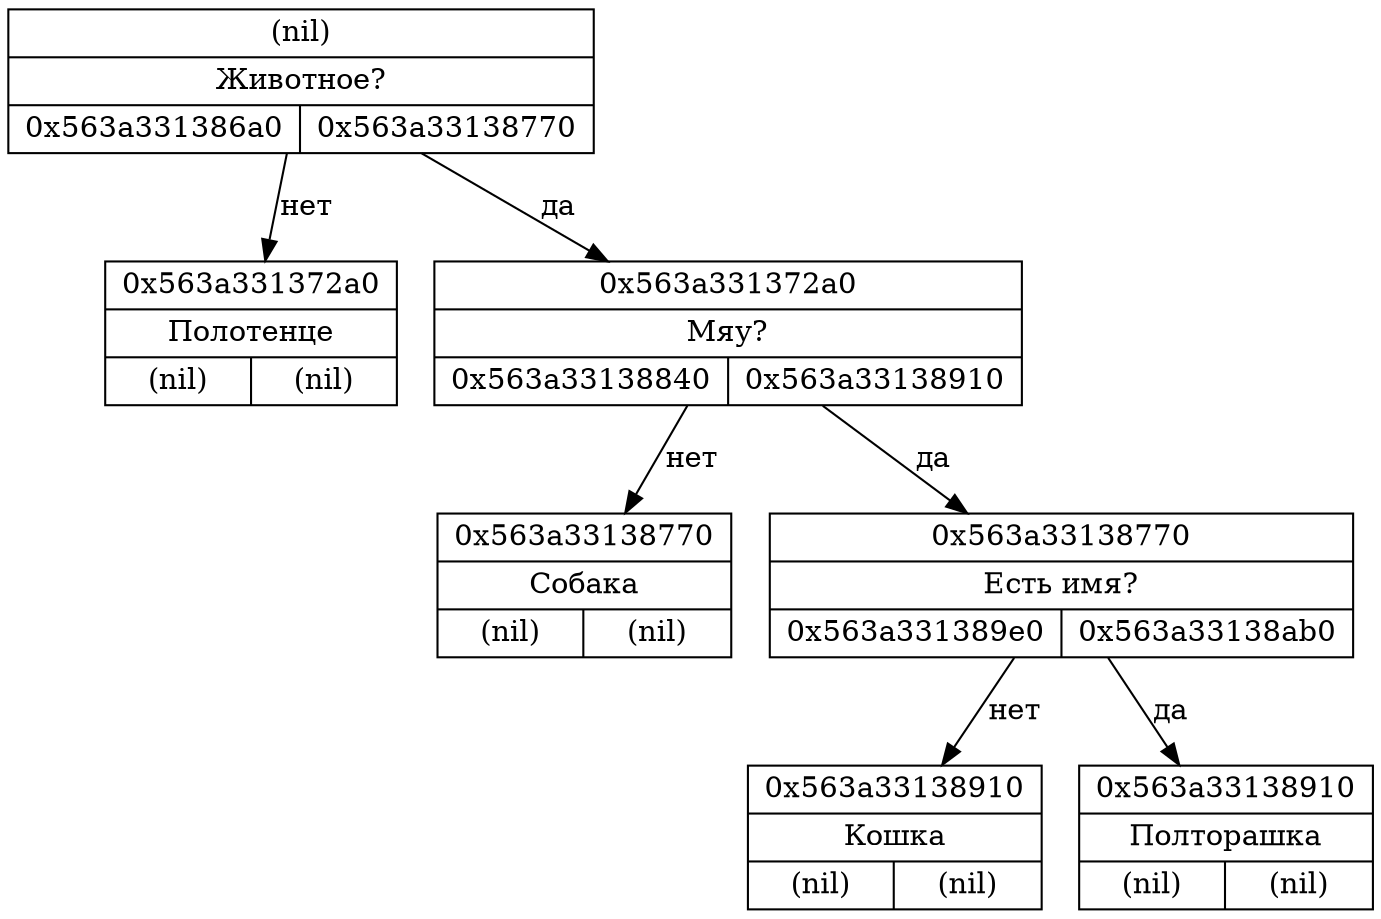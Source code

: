 digraph G{
rankdir=HR;
node0x563a331372a0 [shape=record, label = "{(nil) | {Животное?} | {0x563a331386a0 | 0x563a33138770}}", rang = 0]
node0x563a331386a0 [shape=record, label = "{0x563a331372a0 | {Полотенце} | {(nil) | (nil)}}", rang = 1]
node0x563a33138770 [shape=record, label = "{0x563a331372a0 | {Мяу?} | {0x563a33138840 | 0x563a33138910}}", rang = 1]
node0x563a33138840 [shape=record, label = "{0x563a33138770 | {Собака} | {(nil) | (nil)}}", rang = 2]
node0x563a33138910 [shape=record, label = "{0x563a33138770 | {Есть имя?} | {0x563a331389e0 | 0x563a33138ab0}}", rang = 2]
node0x563a331389e0 [shape=record, label = "{0x563a33138910 | {Кошка} | {(nil) | (nil)}}", rang = 3]
node0x563a33138ab0 [shape=record, label = "{0x563a33138910 | {Полторашка} | {(nil) | (nil)}}", rang = 3]
node0x563a331372a0 -> node0x563a331386a0 [label = "нет"]
node0x563a331372a0 -> node0x563a33138770 [label = "да"]
node0x563a33138770 -> node0x563a33138840 [label = "нет"]
node0x563a33138770 -> node0x563a33138910 [label = "да"]
node0x563a33138910 -> node0x563a331389e0 [label = "нет"]
node0x563a33138910 -> node0x563a33138ab0 [label = "да"]
}